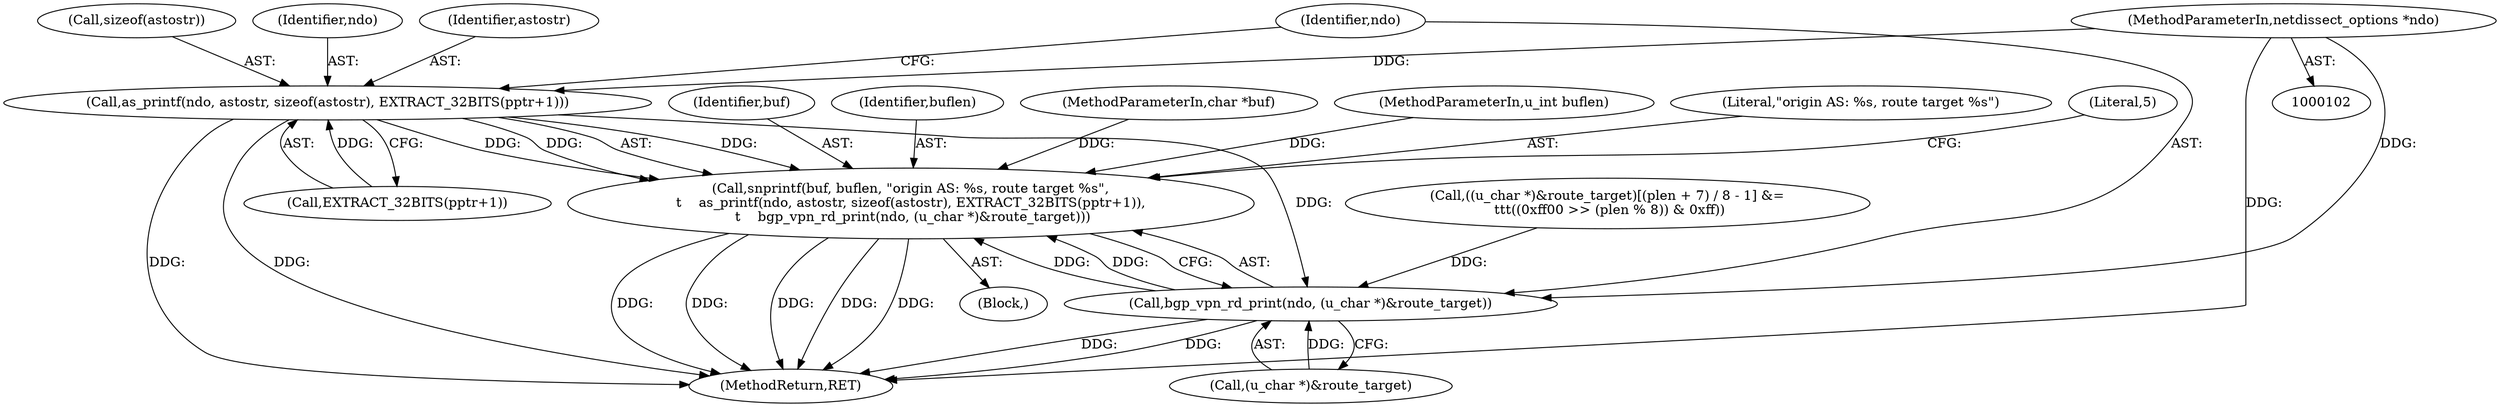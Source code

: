 digraph "1_tcpdump_bd4e697ebd6c8457efa8f28f6831fc929b88a014@pointer" {
"1000103" [label="(MethodParameterIn,netdissect_options *ndo)"];
"1000203" [label="(Call,as_printf(ndo, astostr, sizeof(astostr), EXTRACT_32BITS(pptr+1)))"];
"1000199" [label="(Call,snprintf(buf, buflen, \"origin AS: %s, route target %s\",\n\t    as_printf(ndo, astostr, sizeof(astostr), EXTRACT_32BITS(pptr+1)),\n \t    bgp_vpn_rd_print(ndo, (u_char *)&route_target)))"];
"1000212" [label="(Call,bgp_vpn_rd_print(ndo, (u_char *)&route_target))"];
"1000199" [label="(Call,snprintf(buf, buflen, \"origin AS: %s, route target %s\",\n\t    as_printf(ndo, astostr, sizeof(astostr), EXTRACT_32BITS(pptr+1)),\n \t    bgp_vpn_rd_print(ndo, (u_char *)&route_target)))"];
"1000205" [label="(Identifier,astostr)"];
"1000203" [label="(Call,as_printf(ndo, astostr, sizeof(astostr), EXTRACT_32BITS(pptr+1)))"];
"1000206" [label="(Call,sizeof(astostr))"];
"1000200" [label="(Identifier,buf)"];
"1000208" [label="(Call,EXTRACT_32BITS(pptr+1))"];
"1000204" [label="(Identifier,ndo)"];
"1000201" [label="(Identifier,buflen)"];
"1000212" [label="(Call,bgp_vpn_rd_print(ndo, (u_char *)&route_target))"];
"1000103" [label="(MethodParameterIn,netdissect_options *ndo)"];
"1000105" [label="(MethodParameterIn,char *buf)"];
"1000106" [label="(MethodParameterIn,u_int buflen)"];
"1000214" [label="(Call,(u_char *)&route_target)"];
"1000230" [label="(MethodReturn,RET)"];
"1000202" [label="(Literal,\"origin AS: %s, route target %s\")"];
"1000179" [label="(Call,((u_char *)&route_target)[(plen + 7) / 8 - 1] &=\n \t\t\t((0xff00 >> (plen % 8)) & 0xff))"];
"1000220" [label="(Literal,5)"];
"1000107" [label="(Block,)"];
"1000213" [label="(Identifier,ndo)"];
"1000103" -> "1000102"  [label="AST: "];
"1000103" -> "1000230"  [label="DDG: "];
"1000103" -> "1000203"  [label="DDG: "];
"1000103" -> "1000212"  [label="DDG: "];
"1000203" -> "1000199"  [label="AST: "];
"1000203" -> "1000208"  [label="CFG: "];
"1000204" -> "1000203"  [label="AST: "];
"1000205" -> "1000203"  [label="AST: "];
"1000206" -> "1000203"  [label="AST: "];
"1000208" -> "1000203"  [label="AST: "];
"1000213" -> "1000203"  [label="CFG: "];
"1000203" -> "1000230"  [label="DDG: "];
"1000203" -> "1000230"  [label="DDG: "];
"1000203" -> "1000199"  [label="DDG: "];
"1000203" -> "1000199"  [label="DDG: "];
"1000203" -> "1000199"  [label="DDG: "];
"1000208" -> "1000203"  [label="DDG: "];
"1000203" -> "1000212"  [label="DDG: "];
"1000199" -> "1000107"  [label="AST: "];
"1000199" -> "1000212"  [label="CFG: "];
"1000200" -> "1000199"  [label="AST: "];
"1000201" -> "1000199"  [label="AST: "];
"1000202" -> "1000199"  [label="AST: "];
"1000212" -> "1000199"  [label="AST: "];
"1000220" -> "1000199"  [label="CFG: "];
"1000199" -> "1000230"  [label="DDG: "];
"1000199" -> "1000230"  [label="DDG: "];
"1000199" -> "1000230"  [label="DDG: "];
"1000199" -> "1000230"  [label="DDG: "];
"1000199" -> "1000230"  [label="DDG: "];
"1000105" -> "1000199"  [label="DDG: "];
"1000106" -> "1000199"  [label="DDG: "];
"1000212" -> "1000199"  [label="DDG: "];
"1000212" -> "1000199"  [label="DDG: "];
"1000212" -> "1000214"  [label="CFG: "];
"1000213" -> "1000212"  [label="AST: "];
"1000214" -> "1000212"  [label="AST: "];
"1000212" -> "1000230"  [label="DDG: "];
"1000212" -> "1000230"  [label="DDG: "];
"1000214" -> "1000212"  [label="DDG: "];
"1000179" -> "1000212"  [label="DDG: "];
}
